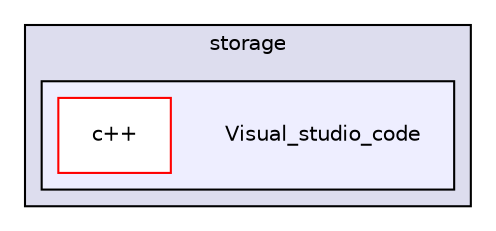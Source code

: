 digraph "Visual_studio_code" {
  compound=true
  node [ fontsize="10", fontname="Helvetica"];
  edge [ labelfontsize="10", labelfontname="Helvetica"];
  subgraph clusterdir_638dfaf51163bc791bd0dc6b8c451a46 {
    graph [ bgcolor="#ddddee", pencolor="black", label="storage" fontname="Helvetica", fontsize="10", URL="dir_638dfaf51163bc791bd0dc6b8c451a46.html"]
  subgraph clusterdir_a92c2200f09b2f3e3f4b3627fdd3b346 {
    graph [ bgcolor="#eeeeff", pencolor="black", label="" URL="dir_a92c2200f09b2f3e3f4b3627fdd3b346.html"];
    dir_a92c2200f09b2f3e3f4b3627fdd3b346 [shape=plaintext label="Visual_studio_code"];
    dir_b2582704d814711e4f3e6e90edf94517 [shape=box label="c++" color="red" fillcolor="white" style="filled" URL="dir_b2582704d814711e4f3e6e90edf94517.html"];
  }
  }
}

